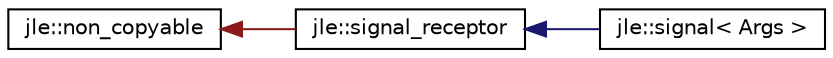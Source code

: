 digraph "Graphical Class Hierarchy"
{
  edge [fontname="Helvetica",fontsize="10",labelfontname="Helvetica",labelfontsize="10"];
  node [fontname="Helvetica",fontsize="10",shape=record];
  rankdir="LR";
  Node1 [label="jle::non_copyable",height=0.2,width=0.4,color="black", fillcolor="white", style="filled",URL="$classjle_1_1non__copyable.html"];
  Node1 -> Node2 [dir="back",color="firebrick4",fontsize="10",style="solid",fontname="Helvetica"];
  Node2 [label="jle::signal_receptor",height=0.2,width=0.4,color="black", fillcolor="white", style="filled",URL="$classjle_1_1signal__receptor.html",tooltip="Any object connected to signals, has to inherit from signal_receptor. "];
  Node2 -> Node3 [dir="back",color="midnightblue",fontsize="10",style="solid",fontname="Helvetica"];
  Node3 [label="jle::signal\< Args \>",height=0.2,width=0.4,color="black", fillcolor="white", style="filled",URL="$classjle_1_1signal.html",tooltip="signal instance to connect and emit "];
}
